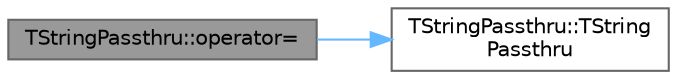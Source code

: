 digraph "TStringPassthru::operator="
{
 // INTERACTIVE_SVG=YES
 // LATEX_PDF_SIZE
  bgcolor="transparent";
  edge [fontname=Helvetica,fontsize=10,labelfontname=Helvetica,labelfontsize=10];
  node [fontname=Helvetica,fontsize=10,shape=box,height=0.2,width=0.4];
  rankdir="LR";
  Node1 [id="Node000001",label="TStringPassthru::operator=",height=0.2,width=0.4,color="gray40", fillcolor="grey60", style="filled", fontcolor="black",tooltip=" "];
  Node1 -> Node2 [id="edge1_Node000001_Node000002",color="steelblue1",style="solid",tooltip=" "];
  Node2 [id="Node000002",label="TStringPassthru::TString\lPassthru",height=0.2,width=0.4,color="grey40", fillcolor="white", style="filled",URL="$da/d55/classTStringPassthru.html#a7cd5542d8c376f86c11c950d583e56e6",tooltip=" "];
}
